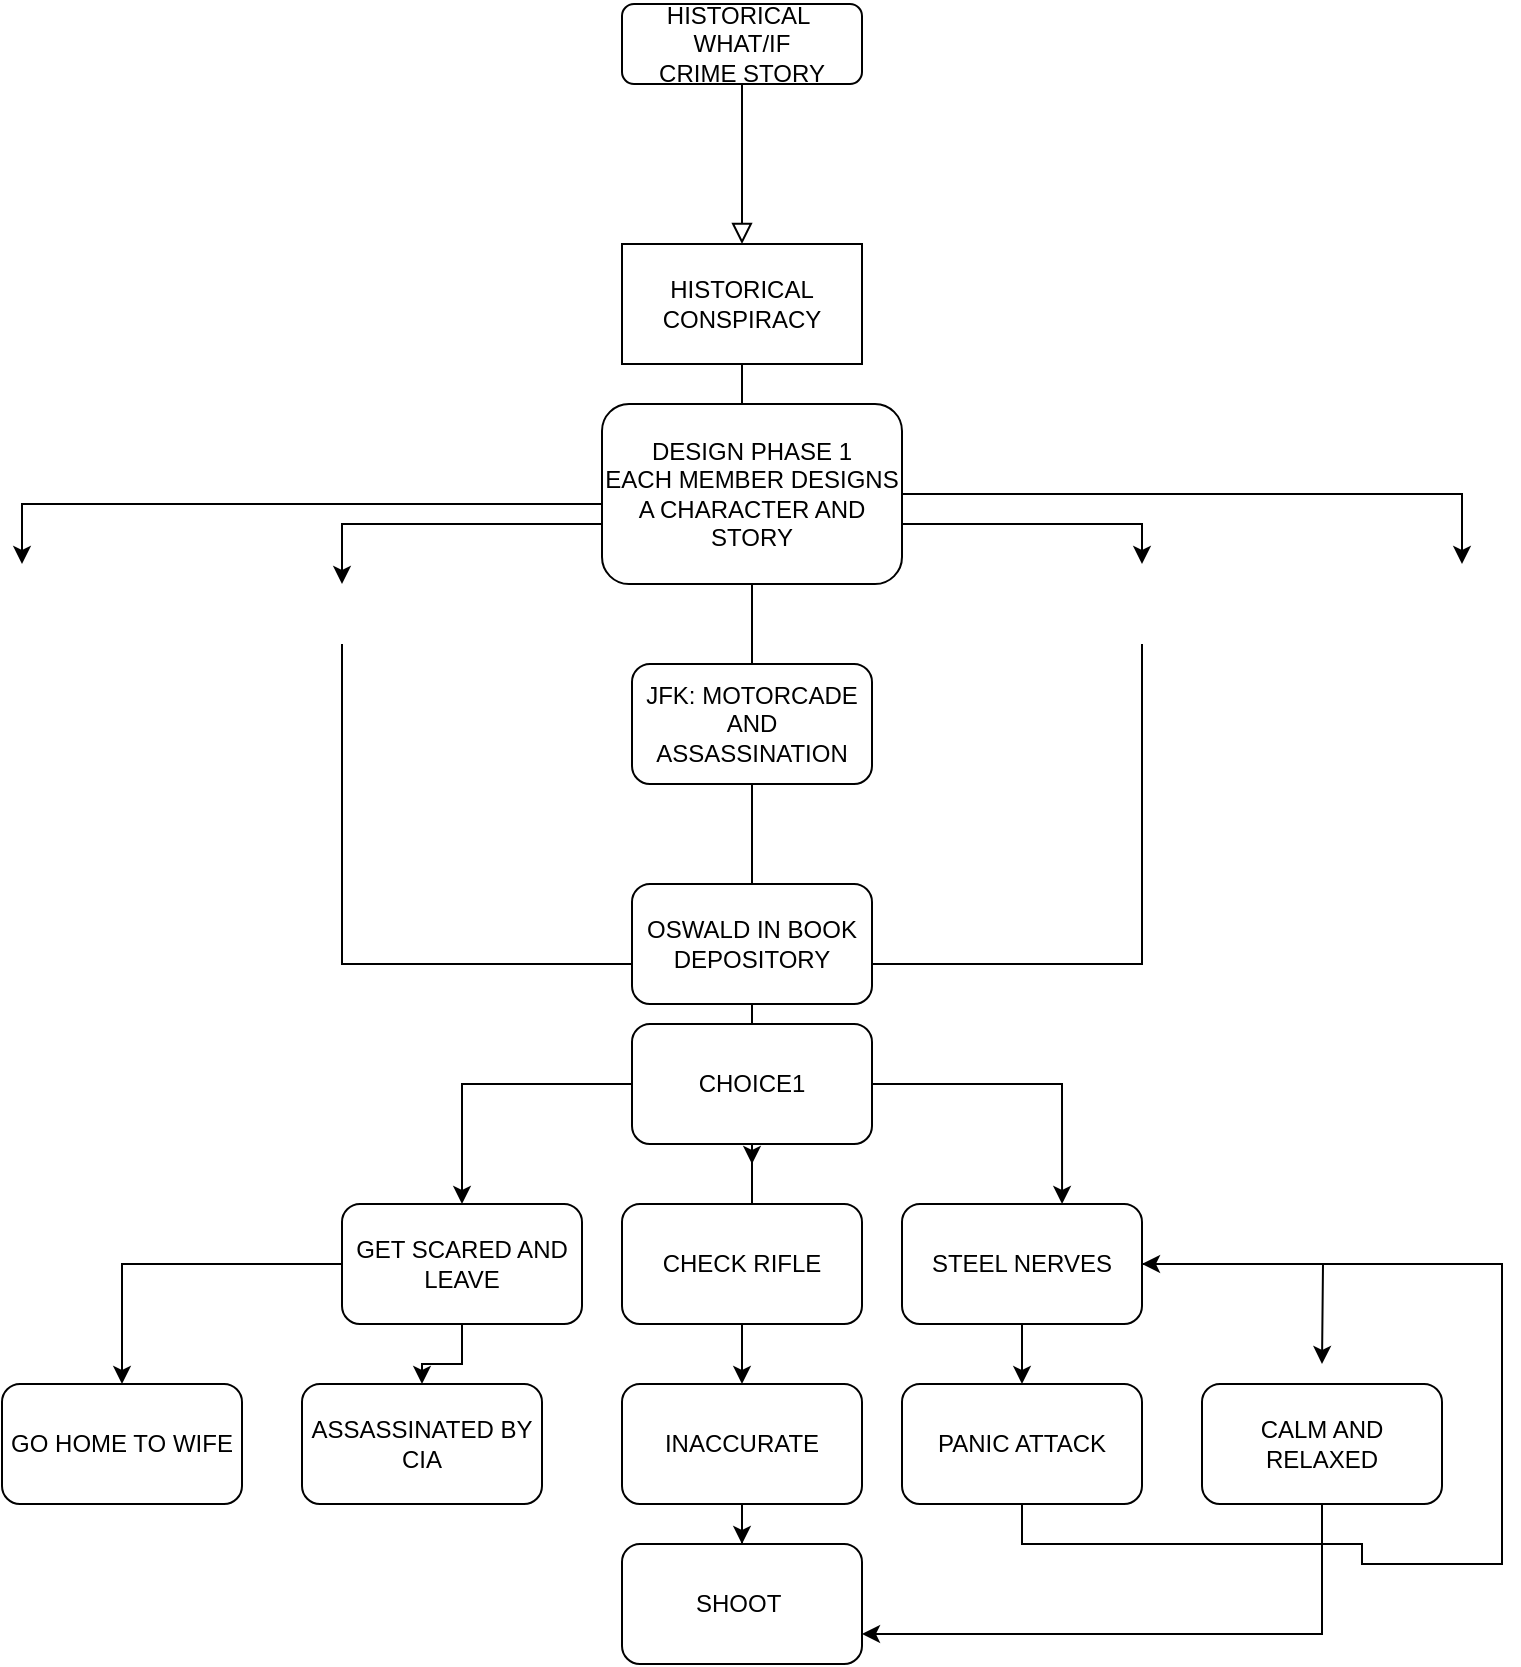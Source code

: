 <mxfile version="14.9.8" type="github">
  <diagram id="C5RBs43oDa-KdzZeNtuy" name="Page-1">
    <mxGraphModel dx="1038" dy="1748" grid="1" gridSize="10" guides="1" tooltips="1" connect="1" arrows="1" fold="1" page="1" pageScale="1" pageWidth="827" pageHeight="1169" math="0" shadow="0">
      <root>
        <mxCell id="WIyWlLk6GJQsqaUBKTNV-0" />
        <mxCell id="WIyWlLk6GJQsqaUBKTNV-1" parent="WIyWlLk6GJQsqaUBKTNV-0" />
        <mxCell id="WIyWlLk6GJQsqaUBKTNV-2" value="" style="rounded=0;html=1;jettySize=auto;orthogonalLoop=1;fontSize=11;endArrow=block;endFill=0;endSize=8;strokeWidth=1;shadow=0;labelBackgroundColor=none;edgeStyle=orthogonalEdgeStyle;" parent="WIyWlLk6GJQsqaUBKTNV-1" source="WIyWlLk6GJQsqaUBKTNV-3" edge="1">
          <mxGeometry relative="1" as="geometry">
            <mxPoint x="400" y="120" as="targetPoint" />
          </mxGeometry>
        </mxCell>
        <mxCell id="WIyWlLk6GJQsqaUBKTNV-3" value="HISTORICAL&amp;nbsp;&lt;br&gt;WHAT/IF&lt;br&gt;CRIME STORY" style="rounded=1;whiteSpace=wrap;html=1;fontSize=12;glass=0;strokeWidth=1;shadow=0;" parent="WIyWlLk6GJQsqaUBKTNV-1" vertex="1">
          <mxGeometry x="340" width="120" height="40" as="geometry" />
        </mxCell>
        <mxCell id="eDwzxRTO2weHUJlOFBW0-2" style="edgeStyle=orthogonalEdgeStyle;rounded=0;orthogonalLoop=1;jettySize=auto;html=1;" parent="WIyWlLk6GJQsqaUBKTNV-1" source="eDwzxRTO2weHUJlOFBW0-1" edge="1">
          <mxGeometry relative="1" as="geometry">
            <mxPoint x="400" y="240" as="targetPoint" />
          </mxGeometry>
        </mxCell>
        <mxCell id="eDwzxRTO2weHUJlOFBW0-1" value="HISTORICAL CONSPIRACY" style="rounded=0;whiteSpace=wrap;html=1;" parent="WIyWlLk6GJQsqaUBKTNV-1" vertex="1">
          <mxGeometry x="340" y="120" width="120" height="60" as="geometry" />
        </mxCell>
        <mxCell id="eDwzxRTO2weHUJlOFBW0-4" style="edgeStyle=orthogonalEdgeStyle;rounded=0;orthogonalLoop=1;jettySize=auto;html=1;" parent="WIyWlLk6GJQsqaUBKTNV-1" source="eDwzxRTO2weHUJlOFBW0-3" edge="1">
          <mxGeometry relative="1" as="geometry">
            <mxPoint x="200" y="290" as="targetPoint" />
            <Array as="points">
              <mxPoint x="310" y="260" />
              <mxPoint x="310" y="260" />
            </Array>
          </mxGeometry>
        </mxCell>
        <mxCell id="eDwzxRTO2weHUJlOFBW0-6" style="edgeStyle=orthogonalEdgeStyle;rounded=0;orthogonalLoop=1;jettySize=auto;html=1;" parent="WIyWlLk6GJQsqaUBKTNV-1" source="eDwzxRTO2weHUJlOFBW0-3" edge="1">
          <mxGeometry relative="1" as="geometry">
            <mxPoint x="600" y="280" as="targetPoint" />
            <Array as="points">
              <mxPoint x="600" y="260" />
            </Array>
          </mxGeometry>
        </mxCell>
        <mxCell id="eDwzxRTO2weHUJlOFBW0-7" style="edgeStyle=orthogonalEdgeStyle;rounded=0;orthogonalLoop=1;jettySize=auto;html=1;" parent="WIyWlLk6GJQsqaUBKTNV-1" source="eDwzxRTO2weHUJlOFBW0-3" edge="1">
          <mxGeometry relative="1" as="geometry">
            <mxPoint x="400" y="370" as="targetPoint" />
            <Array as="points">
              <mxPoint x="405" y="370" />
            </Array>
          </mxGeometry>
        </mxCell>
        <mxCell id="eDwzxRTO2weHUJlOFBW0-8" style="edgeStyle=orthogonalEdgeStyle;rounded=0;orthogonalLoop=1;jettySize=auto;html=1;" parent="WIyWlLk6GJQsqaUBKTNV-1" source="eDwzxRTO2weHUJlOFBW0-3" edge="1">
          <mxGeometry relative="1" as="geometry">
            <mxPoint x="40" y="280" as="targetPoint" />
            <Array as="points">
              <mxPoint x="40" y="250" />
            </Array>
          </mxGeometry>
        </mxCell>
        <mxCell id="eDwzxRTO2weHUJlOFBW0-9" style="edgeStyle=orthogonalEdgeStyle;rounded=0;orthogonalLoop=1;jettySize=auto;html=1;exitX=1;exitY=0.25;exitDx=0;exitDy=0;" parent="WIyWlLk6GJQsqaUBKTNV-1" source="eDwzxRTO2weHUJlOFBW0-3" edge="1">
          <mxGeometry relative="1" as="geometry">
            <mxPoint x="760" y="280" as="targetPoint" />
            <Array as="points">
              <mxPoint x="760" y="245" />
            </Array>
          </mxGeometry>
        </mxCell>
        <mxCell id="eDwzxRTO2weHUJlOFBW0-3" value="DESIGN PHASE 1&lt;br&gt;EACH MEMBER DESIGNS A CHARACTER AND STORY" style="rounded=1;whiteSpace=wrap;html=1;" parent="WIyWlLk6GJQsqaUBKTNV-1" vertex="1">
          <mxGeometry x="330" y="200" width="150" height="90" as="geometry" />
        </mxCell>
        <mxCell id="eDwzxRTO2weHUJlOFBW0-14" style="edgeStyle=orthogonalEdgeStyle;rounded=0;orthogonalLoop=1;jettySize=auto;html=1;" parent="WIyWlLk6GJQsqaUBKTNV-1" edge="1">
          <mxGeometry relative="1" as="geometry">
            <mxPoint x="400" y="470" as="targetPoint" />
            <Array as="points">
              <mxPoint x="200" y="480" />
              <mxPoint x="400" y="480" />
            </Array>
            <mxPoint x="200" y="320" as="sourcePoint" />
          </mxGeometry>
        </mxCell>
        <mxCell id="eDwzxRTO2weHUJlOFBW0-15" style="edgeStyle=orthogonalEdgeStyle;rounded=0;orthogonalLoop=1;jettySize=auto;html=1;" parent="WIyWlLk6GJQsqaUBKTNV-1" edge="1">
          <mxGeometry relative="1" as="geometry">
            <mxPoint x="420" y="480" as="targetPoint" />
            <Array as="points">
              <mxPoint x="600" y="400" />
              <mxPoint x="600" y="400" />
            </Array>
            <mxPoint x="600" y="320" as="sourcePoint" />
          </mxGeometry>
        </mxCell>
        <mxCell id="eDwzxRTO2weHUJlOFBW0-13" style="edgeStyle=orthogonalEdgeStyle;rounded=0;orthogonalLoop=1;jettySize=auto;html=1;" parent="WIyWlLk6GJQsqaUBKTNV-1" edge="1">
          <mxGeometry relative="1" as="geometry">
            <mxPoint x="405" y="450" as="targetPoint" />
            <mxPoint x="405" y="370" as="sourcePoint" />
          </mxGeometry>
        </mxCell>
        <mxCell id="eDwzxRTO2weHUJlOFBW0-17" style="edgeStyle=orthogonalEdgeStyle;rounded=0;orthogonalLoop=1;jettySize=auto;html=1;" parent="WIyWlLk6GJQsqaUBKTNV-1" source="eDwzxRTO2weHUJlOFBW0-16" edge="1">
          <mxGeometry relative="1" as="geometry">
            <mxPoint x="405" y="580" as="targetPoint" />
          </mxGeometry>
        </mxCell>
        <mxCell id="eDwzxRTO2weHUJlOFBW0-16" value="OSWALD IN BOOK DEPOSITORY" style="rounded=1;whiteSpace=wrap;html=1;" parent="WIyWlLk6GJQsqaUBKTNV-1" vertex="1">
          <mxGeometry x="345" y="440" width="120" height="60" as="geometry" />
        </mxCell>
        <mxCell id="VD_OZxI0I5bTZ68Qy7gw-9" style="edgeStyle=orthogonalEdgeStyle;rounded=0;orthogonalLoop=1;jettySize=auto;html=1;" edge="1" parent="WIyWlLk6GJQsqaUBKTNV-1" source="eDwzxRTO2weHUJlOFBW0-18">
          <mxGeometry relative="1" as="geometry">
            <mxPoint x="405" y="630" as="targetPoint" />
          </mxGeometry>
        </mxCell>
        <mxCell id="VD_OZxI0I5bTZ68Qy7gw-12" style="edgeStyle=orthogonalEdgeStyle;rounded=0;orthogonalLoop=1;jettySize=auto;html=1;entryX=0.5;entryY=0;entryDx=0;entryDy=0;" edge="1" parent="WIyWlLk6GJQsqaUBKTNV-1" source="eDwzxRTO2weHUJlOFBW0-18" target="VD_OZxI0I5bTZ68Qy7gw-10">
          <mxGeometry relative="1" as="geometry">
            <mxPoint x="260" y="540" as="targetPoint" />
          </mxGeometry>
        </mxCell>
        <mxCell id="VD_OZxI0I5bTZ68Qy7gw-13" style="edgeStyle=orthogonalEdgeStyle;rounded=0;orthogonalLoop=1;jettySize=auto;html=1;entryX=0.667;entryY=0;entryDx=0;entryDy=0;entryPerimeter=0;" edge="1" parent="WIyWlLk6GJQsqaUBKTNV-1" source="eDwzxRTO2weHUJlOFBW0-18" target="VD_OZxI0I5bTZ68Qy7gw-11">
          <mxGeometry relative="1" as="geometry">
            <mxPoint x="560" y="540" as="targetPoint" />
          </mxGeometry>
        </mxCell>
        <mxCell id="eDwzxRTO2weHUJlOFBW0-18" value="CHOICE1" style="rounded=1;whiteSpace=wrap;html=1;" parent="WIyWlLk6GJQsqaUBKTNV-1" vertex="1">
          <mxGeometry x="345" y="510" width="120" height="60" as="geometry" />
        </mxCell>
        <mxCell id="VD_OZxI0I5bTZ68Qy7gw-8" value="JFK: MOTORCADE AND ASSASSINATION" style="rounded=1;whiteSpace=wrap;html=1;" vertex="1" parent="WIyWlLk6GJQsqaUBKTNV-1">
          <mxGeometry x="345" y="330" width="120" height="60" as="geometry" />
        </mxCell>
        <mxCell id="VD_OZxI0I5bTZ68Qy7gw-21" style="edgeStyle=orthogonalEdgeStyle;rounded=0;orthogonalLoop=1;jettySize=auto;html=1;" edge="1" parent="WIyWlLk6GJQsqaUBKTNV-1" source="VD_OZxI0I5bTZ68Qy7gw-10" target="VD_OZxI0I5bTZ68Qy7gw-16">
          <mxGeometry relative="1" as="geometry" />
        </mxCell>
        <mxCell id="VD_OZxI0I5bTZ68Qy7gw-22" style="edgeStyle=orthogonalEdgeStyle;rounded=0;orthogonalLoop=1;jettySize=auto;html=1;entryX=0.5;entryY=0;entryDx=0;entryDy=0;" edge="1" parent="WIyWlLk6GJQsqaUBKTNV-1" source="VD_OZxI0I5bTZ68Qy7gw-10" target="VD_OZxI0I5bTZ68Qy7gw-15">
          <mxGeometry relative="1" as="geometry">
            <mxPoint x="90" y="630" as="targetPoint" />
          </mxGeometry>
        </mxCell>
        <mxCell id="VD_OZxI0I5bTZ68Qy7gw-10" value="GET SCARED AND LEAVE" style="rounded=1;whiteSpace=wrap;html=1;" vertex="1" parent="WIyWlLk6GJQsqaUBKTNV-1">
          <mxGeometry x="200" y="600" width="120" height="60" as="geometry" />
        </mxCell>
        <mxCell id="VD_OZxI0I5bTZ68Qy7gw-23" style="edgeStyle=orthogonalEdgeStyle;rounded=0;orthogonalLoop=1;jettySize=auto;html=1;entryX=0.5;entryY=0;entryDx=0;entryDy=0;" edge="1" parent="WIyWlLk6GJQsqaUBKTNV-1" source="VD_OZxI0I5bTZ68Qy7gw-11" target="VD_OZxI0I5bTZ68Qy7gw-18">
          <mxGeometry relative="1" as="geometry" />
        </mxCell>
        <mxCell id="VD_OZxI0I5bTZ68Qy7gw-24" style="edgeStyle=orthogonalEdgeStyle;rounded=0;orthogonalLoop=1;jettySize=auto;html=1;" edge="1" parent="WIyWlLk6GJQsqaUBKTNV-1" source="VD_OZxI0I5bTZ68Qy7gw-11">
          <mxGeometry relative="1" as="geometry">
            <mxPoint x="690" y="680" as="targetPoint" />
          </mxGeometry>
        </mxCell>
        <mxCell id="VD_OZxI0I5bTZ68Qy7gw-11" value="STEEL NERVES" style="rounded=1;whiteSpace=wrap;html=1;" vertex="1" parent="WIyWlLk6GJQsqaUBKTNV-1">
          <mxGeometry x="480" y="600" width="120" height="60" as="geometry" />
        </mxCell>
        <mxCell id="VD_OZxI0I5bTZ68Qy7gw-20" style="edgeStyle=orthogonalEdgeStyle;rounded=0;orthogonalLoop=1;jettySize=auto;html=1;" edge="1" parent="WIyWlLk6GJQsqaUBKTNV-1" source="VD_OZxI0I5bTZ68Qy7gw-14" target="VD_OZxI0I5bTZ68Qy7gw-17">
          <mxGeometry relative="1" as="geometry" />
        </mxCell>
        <mxCell id="VD_OZxI0I5bTZ68Qy7gw-14" value="CHECK RIFLE" style="rounded=1;whiteSpace=wrap;html=1;" vertex="1" parent="WIyWlLk6GJQsqaUBKTNV-1">
          <mxGeometry x="340" y="600" width="120" height="60" as="geometry" />
        </mxCell>
        <mxCell id="VD_OZxI0I5bTZ68Qy7gw-15" value="GO HOME TO WIFE" style="rounded=1;whiteSpace=wrap;html=1;" vertex="1" parent="WIyWlLk6GJQsqaUBKTNV-1">
          <mxGeometry x="30" y="690" width="120" height="60" as="geometry" />
        </mxCell>
        <mxCell id="VD_OZxI0I5bTZ68Qy7gw-16" value="ASSASSINATED BY CIA" style="rounded=1;whiteSpace=wrap;html=1;" vertex="1" parent="WIyWlLk6GJQsqaUBKTNV-1">
          <mxGeometry x="180" y="690" width="120" height="60" as="geometry" />
        </mxCell>
        <mxCell id="VD_OZxI0I5bTZ68Qy7gw-26" style="edgeStyle=orthogonalEdgeStyle;rounded=0;orthogonalLoop=1;jettySize=auto;html=1;entryX=0.5;entryY=0;entryDx=0;entryDy=0;" edge="1" parent="WIyWlLk6GJQsqaUBKTNV-1" source="VD_OZxI0I5bTZ68Qy7gw-17" target="VD_OZxI0I5bTZ68Qy7gw-25">
          <mxGeometry relative="1" as="geometry" />
        </mxCell>
        <mxCell id="VD_OZxI0I5bTZ68Qy7gw-17" value="INACCURATE" style="rounded=1;whiteSpace=wrap;html=1;" vertex="1" parent="WIyWlLk6GJQsqaUBKTNV-1">
          <mxGeometry x="340" y="690" width="120" height="60" as="geometry" />
        </mxCell>
        <mxCell id="VD_OZxI0I5bTZ68Qy7gw-28" style="edgeStyle=orthogonalEdgeStyle;rounded=0;orthogonalLoop=1;jettySize=auto;html=1;entryX=1;entryY=0.5;entryDx=0;entryDy=0;" edge="1" parent="WIyWlLk6GJQsqaUBKTNV-1" source="VD_OZxI0I5bTZ68Qy7gw-18" target="VD_OZxI0I5bTZ68Qy7gw-11">
          <mxGeometry relative="1" as="geometry">
            <mxPoint x="780" y="640" as="targetPoint" />
            <Array as="points">
              <mxPoint x="540" y="770" />
              <mxPoint x="710" y="770" />
              <mxPoint x="710" y="780" />
              <mxPoint x="780" y="780" />
              <mxPoint x="780" y="630" />
            </Array>
          </mxGeometry>
        </mxCell>
        <mxCell id="VD_OZxI0I5bTZ68Qy7gw-18" value="PANIC ATTACK" style="rounded=1;whiteSpace=wrap;html=1;" vertex="1" parent="WIyWlLk6GJQsqaUBKTNV-1">
          <mxGeometry x="480" y="690" width="120" height="60" as="geometry" />
        </mxCell>
        <mxCell id="VD_OZxI0I5bTZ68Qy7gw-27" style="edgeStyle=orthogonalEdgeStyle;rounded=0;orthogonalLoop=1;jettySize=auto;html=1;entryX=1;entryY=0.75;entryDx=0;entryDy=0;" edge="1" parent="WIyWlLk6GJQsqaUBKTNV-1" source="VD_OZxI0I5bTZ68Qy7gw-19" target="VD_OZxI0I5bTZ68Qy7gw-25">
          <mxGeometry relative="1" as="geometry">
            <mxPoint x="690" y="830" as="targetPoint" />
            <Array as="points">
              <mxPoint x="690" y="815" />
            </Array>
          </mxGeometry>
        </mxCell>
        <mxCell id="VD_OZxI0I5bTZ68Qy7gw-19" value="CALM AND RELAXED" style="rounded=1;whiteSpace=wrap;html=1;" vertex="1" parent="WIyWlLk6GJQsqaUBKTNV-1">
          <mxGeometry x="630" y="690" width="120" height="60" as="geometry" />
        </mxCell>
        <mxCell id="VD_OZxI0I5bTZ68Qy7gw-25" value="SHOOT&amp;nbsp;" style="rounded=1;whiteSpace=wrap;html=1;" vertex="1" parent="WIyWlLk6GJQsqaUBKTNV-1">
          <mxGeometry x="340" y="770" width="120" height="60" as="geometry" />
        </mxCell>
      </root>
    </mxGraphModel>
  </diagram>
</mxfile>

